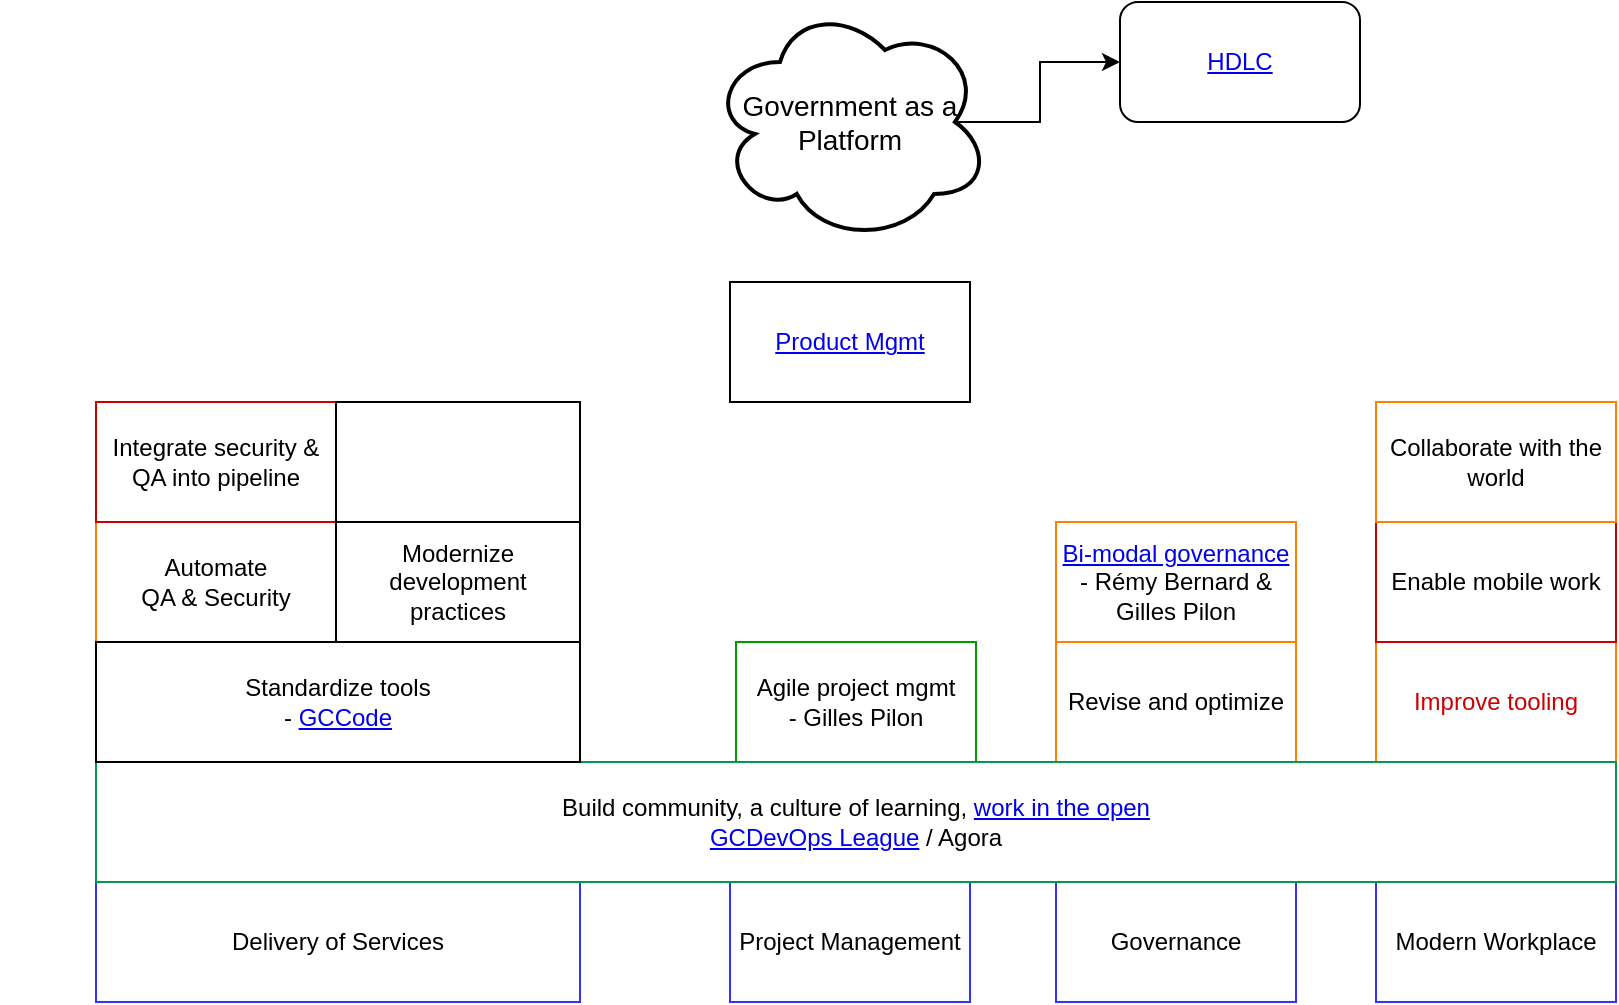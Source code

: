 <mxfile version="10.9.4" type="device"><diagram id="Lgx5yllqvts8cRLAbO2d" name="Page-1"><mxGraphModel dx="1038" dy="617" grid="1" gridSize="10" guides="1" tooltips="1" connect="1" arrows="1" fold="1" page="1" pageScale="1" pageWidth="850" pageHeight="1100" math="0" shadow="0"><root><mxCell id="0"/><mxCell id="1" parent="0"/><mxCell id="y1cjfujThM-H7PseIvOF-23" style="edgeStyle=orthogonalEdgeStyle;rounded=0;orthogonalLoop=1;jettySize=auto;html=1;exitX=0.875;exitY=0.5;exitDx=0;exitDy=0;exitPerimeter=0;" edge="1" parent="1" source="y1cjfujThM-H7PseIvOF-2" target="y1cjfujThM-H7PseIvOF-3"><mxGeometry relative="1" as="geometry"><Array as="points"><mxPoint x="520" y="100"/><mxPoint x="520" y="70"/></Array></mxGeometry></mxCell><mxCell id="y1cjfujThM-H7PseIvOF-2" value="Government as a Platform" style="ellipse;shape=cloud;strokeWidth=2;fontSize=14;whiteSpace=wrap;html=1;align=center;" vertex="1" parent="1"><mxGeometry x="355" y="40" width="140" height="120" as="geometry"/></mxCell><mxCell id="y1cjfujThM-H7PseIvOF-3" value="&lt;a href=&quot;https://github.com/sara-sabr/ITStrategy/blob/master/Strategies/HumanDevelopmentLifeCycle.md&quot;&gt;HDLC&lt;/a&gt;" style="rounded=1;whiteSpace=wrap;html=1;" vertex="1" parent="1"><mxGeometry x="560" y="40" width="120" height="60" as="geometry"/></mxCell><mxCell id="y1cjfujThM-H7PseIvOF-4" value="Delivery of Services" style="rounded=0;whiteSpace=wrap;html=1;strokeColor=#3333FF;" vertex="1" parent="1"><mxGeometry x="48" y="480" width="242" height="60" as="geometry"/></mxCell><mxCell id="y1cjfujThM-H7PseIvOF-5" value="Project Management" style="rounded=0;whiteSpace=wrap;html=1;strokeColor=#3333FF;" vertex="1" parent="1"><mxGeometry x="365" y="480" width="120" height="60" as="geometry"/></mxCell><mxCell id="y1cjfujThM-H7PseIvOF-7" value="Governance" style="rounded=0;whiteSpace=wrap;html=1;strokeColor=#3333FF;" vertex="1" parent="1"><mxGeometry x="528" y="480" width="120" height="60" as="geometry"/></mxCell><mxCell id="y1cjfujThM-H7PseIvOF-8" value="Modern Workplace" style="rounded=0;whiteSpace=wrap;html=1;strokeColor=#3333FF;" vertex="1" parent="1"><mxGeometry x="688" y="480" width="120" height="60" as="geometry"/></mxCell><mxCell id="y1cjfujThM-H7PseIvOF-9" value="&lt;div&gt;Agile project mgmt&lt;/div&gt;&lt;div&gt;- Gilles Pilon&lt;br&gt;&lt;/div&gt;" style="rounded=0;whiteSpace=wrap;html=1;strokeColor=#009900;" vertex="1" parent="1"><mxGeometry x="368" y="360" width="120" height="60" as="geometry"/></mxCell><mxCell id="y1cjfujThM-H7PseIvOF-10" value="&lt;div&gt;&lt;font color=&quot;#CC0000&quot;&gt;Improve tooling&lt;/font&gt;&lt;/div&gt;" style="rounded=0;whiteSpace=wrap;html=1;strokeColor=#FF8000;" vertex="1" parent="1"><mxGeometry x="688" y="360" width="120" height="60" as="geometry"/></mxCell><mxCell id="y1cjfujThM-H7PseIvOF-11" value="&lt;div&gt;Revise and optimize&lt;/div&gt;" style="rounded=0;whiteSpace=wrap;html=1;strokeColor=#FF8000;" vertex="1" parent="1"><mxGeometry x="528" y="360" width="120" height="60" as="geometry"/></mxCell><mxCell id="y1cjfujThM-H7PseIvOF-12" value="&lt;div&gt;&lt;a href=&quot;https://github.com/sara-sabr/ITStrategy/blob/master/Strategies/TransitionToPartner.md#6-adopt-a-bi-modal-governance-and-delivery&quot;&gt;Bi-modal governance&lt;/a&gt;&lt;/div&gt;&lt;div&gt;- Rémy Bernard &amp;amp;&lt;/div&gt;&lt;div&gt;Gilles Pilon&lt;br&gt;&lt;/div&gt;" style="rounded=0;whiteSpace=wrap;html=1;strokeColor=#FF8000;" vertex="1" parent="1"><mxGeometry x="528" y="300" width="120" height="60" as="geometry"/></mxCell><mxCell id="y1cjfujThM-H7PseIvOF-13" value="" style="shape=image;html=1;verticalAlign=top;verticalLabelPosition=bottom;labelBackgroundColor=#ffffff;imageAspect=0;aspect=fixed;image=https://cdn3.iconfinder.com/data/icons/letters-and-numbers-1/32/number_1_blue-128.png;strokeColor=#CC0000;" vertex="1" parent="1"><mxGeometry y="490" width="40" height="40" as="geometry"/></mxCell><mxCell id="y1cjfujThM-H7PseIvOF-14" value="" style="shape=image;html=1;verticalAlign=top;verticalLabelPosition=bottom;labelBackgroundColor=#ffffff;imageAspect=0;aspect=fixed;image=https://cdn3.iconfinder.com/data/icons/letters-and-numbers-1/32/number_2_blue-128.png;strokeColor=#CC0000;" vertex="1" parent="1"><mxGeometry y="430" width="40" height="40" as="geometry"/></mxCell><mxCell id="y1cjfujThM-H7PseIvOF-15" value="" style="shape=image;html=1;verticalAlign=top;verticalLabelPosition=bottom;labelBackgroundColor=#ffffff;imageAspect=0;aspect=fixed;image=https://cdn3.iconfinder.com/data/icons/letters-and-numbers-1/32/number_3_blue-128.png;strokeColor=#CC0000;" vertex="1" parent="1"><mxGeometry x="2" y="371" width="38" height="38" as="geometry"/></mxCell><mxCell id="y1cjfujThM-H7PseIvOF-16" value="" style="shape=image;html=1;verticalAlign=top;verticalLabelPosition=bottom;labelBackgroundColor=#ffffff;imageAspect=0;aspect=fixed;image=https://cdn3.iconfinder.com/data/icons/letters-and-numbers-1/32/number_4_blue-128.png;strokeColor=#CC0000;" vertex="1" parent="1"><mxGeometry y="310" width="40" height="40" as="geometry"/></mxCell><mxCell id="y1cjfujThM-H7PseIvOF-17" value="" style="shape=image;html=1;verticalAlign=top;verticalLabelPosition=bottom;labelBackgroundColor=#ffffff;imageAspect=0;aspect=fixed;image=https://cdn3.iconfinder.com/data/icons/letters-and-numbers-1/32/number_5_blue-128.png;strokeColor=#CC0000;" vertex="1" parent="1"><mxGeometry y="249" width="40" height="40" as="geometry"/></mxCell><mxCell id="y1cjfujThM-H7PseIvOF-18" value="" style="shape=image;html=1;verticalAlign=top;verticalLabelPosition=bottom;labelBackgroundColor=#ffffff;imageAspect=0;aspect=fixed;image=https://cdn3.iconfinder.com/data/icons/letters-and-numbers-1/32/number_6_blue-128.png;strokeColor=#CC0000;" vertex="1" parent="1"><mxGeometry x="2" y="188" width="40" height="40" as="geometry"/></mxCell><mxCell id="y1cjfujThM-H7PseIvOF-19" value="&lt;div&gt;Build community, a culture of learning, &lt;a href=&quot;https://github.com/sara-sabr/ITStrategy/blob/master/Strategies/TransitionToPartner.md#7-transition-to-working-in-the-open-by-default&quot;&gt;work in the open&lt;/a&gt;&lt;br&gt;&lt;/div&gt;&lt;div&gt;&lt;a href=&quot;https://twitter.com/search?q=%23GCDevOpsLeague&amp;amp;src=tyah&quot;&gt;GCDevOps League&lt;/a&gt; / Agora&lt;br&gt;&lt;/div&gt;" style="rounded=0;whiteSpace=wrap;html=1;strokeColor=#00994D;" vertex="1" parent="1"><mxGeometry x="48" y="420" width="760" height="60" as="geometry"/></mxCell><mxCell id="y1cjfujThM-H7PseIvOF-20" value="Enable mobile work" style="rounded=0;whiteSpace=wrap;html=1;strokeColor=#CC0000;" vertex="1" parent="1"><mxGeometry x="688" y="300" width="120" height="60" as="geometry"/></mxCell><mxCell id="y1cjfujThM-H7PseIvOF-21" value="Collaborate with the world" style="rounded=0;whiteSpace=wrap;html=1;strokeColor=#FF8000;" vertex="1" parent="1"><mxGeometry x="688" y="240" width="120" height="60" as="geometry"/></mxCell><mxCell id="y1cjfujThM-H7PseIvOF-22" value="&lt;div&gt;Automate &lt;br&gt;&lt;/div&gt;&lt;div&gt;QA &amp;amp; Security&lt;/div&gt;" style="rounded=0;whiteSpace=wrap;html=1;strokeColor=#FF8000;" vertex="1" parent="1"><mxGeometry x="48" y="300" width="120" height="60" as="geometry"/></mxCell><mxCell id="y1cjfujThM-H7PseIvOF-24" value="&lt;div&gt;Standardize tools&lt;/div&gt;&lt;div&gt;- &lt;a href=&quot;https://github.com/gcdevops/strategie-devops-strategy/blob/WorkInProgress/Content/OfficalGCCodeSupport.md&quot;&gt;GCCode&lt;/a&gt;&lt;br&gt;&lt;/div&gt;" style="rounded=0;whiteSpace=wrap;html=1;strokeColor=#000000;" vertex="1" parent="1"><mxGeometry x="48" y="360" width="242" height="60" as="geometry"/></mxCell><mxCell id="y1cjfujThM-H7PseIvOF-25" value="Integrate security &amp;amp; QA into pipeline" style="rounded=0;whiteSpace=wrap;html=1;strokeColor=#CC0000;" vertex="1" parent="1"><mxGeometry x="48" y="240" width="120" height="60" as="geometry"/></mxCell><mxCell id="y1cjfujThM-H7PseIvOF-27" value="&lt;a href=&quot;https://github.com/sara-sabr/ITStrategy/blob/master/Strategies/TransitionToPartner.md#5-shift-to-product-management&quot;&gt;Product Mgmt&lt;/a&gt;" style="rounded=0;whiteSpace=wrap;html=1;strokeColor=#000000;" vertex="1" parent="1"><mxGeometry x="365" y="180" width="120" height="60" as="geometry"/></mxCell><mxCell id="y1cjfujThM-H7PseIvOF-32" value="Modernize development practices" style="rounded=0;whiteSpace=wrap;html=1;strokeColor=#000000;" vertex="1" parent="1"><mxGeometry x="168" y="300" width="122" height="60" as="geometry"/></mxCell><mxCell id="y1cjfujThM-H7PseIvOF-33" value="" style="rounded=0;whiteSpace=wrap;html=1;strokeColor=#000000;" vertex="1" parent="1"><mxGeometry x="168" y="240" width="122" height="60" as="geometry"/></mxCell></root></mxGraphModel></diagram></mxfile>